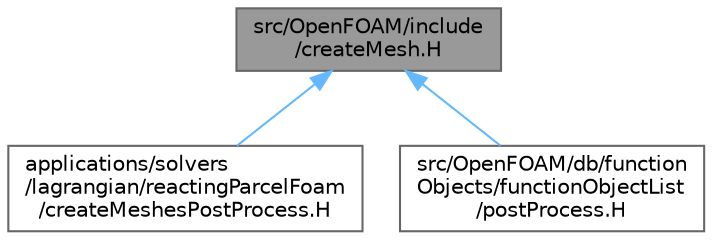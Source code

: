 digraph "src/OpenFOAM/include/createMesh.H"
{
 // LATEX_PDF_SIZE
  bgcolor="transparent";
  edge [fontname=Helvetica,fontsize=10,labelfontname=Helvetica,labelfontsize=10];
  node [fontname=Helvetica,fontsize=10,shape=box,height=0.2,width=0.4];
  Node1 [id="Node000001",label="src/OpenFOAM/include\l/createMesh.H",height=0.2,width=0.4,color="gray40", fillcolor="grey60", style="filled", fontcolor="black",tooltip="Required Variables."];
  Node1 -> Node2 [id="edge1_Node000001_Node000002",dir="back",color="steelblue1",style="solid",tooltip=" "];
  Node2 [id="Node000002",label="applications/solvers\l/lagrangian/reactingParcelFoam\l/createMeshesPostProcess.H",height=0.2,width=0.4,color="grey40", fillcolor="white", style="filled",URL="$lagrangian_2reactingParcelFoam_2createMeshesPostProcess_8H.html",tooltip=" "];
  Node1 -> Node3 [id="edge2_Node000001_Node000003",dir="back",color="steelblue1",style="solid",tooltip=" "];
  Node3 [id="Node000003",label="src/OpenFOAM/db/function\lObjects/functionObjectList\l/postProcess.H",height=0.2,width=0.4,color="grey40", fillcolor="white", style="filled",URL="$postProcess_8H.html",tooltip="Execute application functionObjects to post-process existing results."];
}
